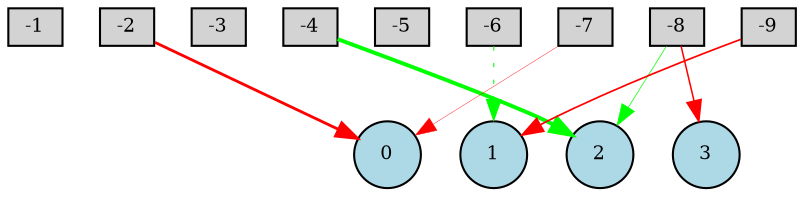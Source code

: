 digraph {
	node [fontsize=9 height=0.2 shape=circle width=0.2]
	subgraph inputs {
		node [shape=box style=filled]
		rank=source
		-1 [fillcolor=lightgray]
		-2 [fillcolor=lightgray]
		-1 -> -2 [style=invis]
		-3 [fillcolor=lightgray]
		-2 -> -3 [style=invis]
		-4 [fillcolor=lightgray]
		-3 -> -4 [style=invis]
		-5 [fillcolor=lightgray]
		-4 -> -5 [style=invis]
		-6 [fillcolor=lightgray]
		-5 -> -6 [style=invis]
		-7 [fillcolor=lightgray]
		-6 -> -7 [style=invis]
		-8 [fillcolor=lightgray]
		-7 -> -8 [style=invis]
		-9 [fillcolor=lightgray]
		-8 -> -9 [style=invis]
	}
	subgraph outputs {
		node [style=filled]
		rank=sink
		0 [fillcolor=lightblue fontsize=9 height=0.2 shape=circle width=0.2]
		1 [fillcolor=lightblue fontsize=9 height=0.2 shape=circle width=0.2]
		0 -> 1 [style=invis]
		2 [fillcolor=lightblue fontsize=9 height=0.2 shape=circle width=0.2]
		1 -> 2 [style=invis]
		3 [fillcolor=lightblue fontsize=9 height=0.2 shape=circle width=0.2]
		2 -> 3 [style=invis]
	}
	-9 -> 1 [color=red penwidth=0.8165143925021832 style=solid]
	-8 -> 3 [color=red penwidth=0.729694441634935 style=solid]
	-2 -> 0 [color=red penwidth=1.3615498002808502 style=solid]
	-4 -> 2 [color=green penwidth=1.8798732421272608 style=solid]
	-8 -> 2 [color=green penwidth=0.34494253532483743 style=solid]
	-6 -> 1 [color=green penwidth=0.5236256112673195 style=dotted]
	-7 -> 0 [color=red penwidth=0.19015134957238988 style=solid]
}

